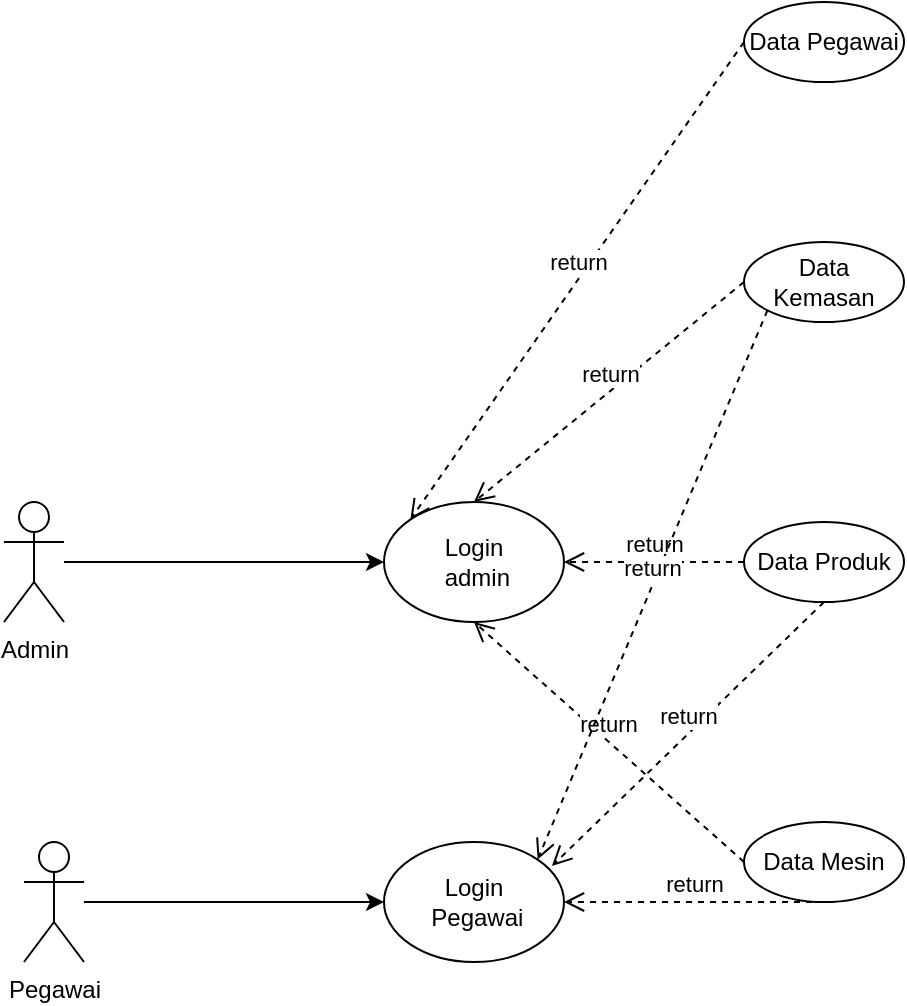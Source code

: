<mxfile version="24.4.4" type="github" pages="2">
  <diagram id="ZZhZsLMx4fixm7O-FX01" name="Use Case">
    <mxGraphModel dx="880" dy="426" grid="1" gridSize="10" guides="1" tooltips="1" connect="1" arrows="1" fold="1" page="1" pageScale="1" pageWidth="827" pageHeight="1169" math="0" shadow="0">
      <root>
        <mxCell id="0" />
        <mxCell id="1" parent="0" />
        <mxCell id="jrF-69iuw89U0HwYCnOZ-4" style="edgeStyle=orthogonalEdgeStyle;rounded=0;orthogonalLoop=1;jettySize=auto;html=1;" edge="1" parent="1" source="jrF-69iuw89U0HwYCnOZ-1" target="jrF-69iuw89U0HwYCnOZ-2">
          <mxGeometry relative="1" as="geometry" />
        </mxCell>
        <mxCell id="jrF-69iuw89U0HwYCnOZ-1" value="Admin" style="shape=umlActor;verticalLabelPosition=bottom;verticalAlign=top;html=1;outlineConnect=0;" vertex="1" parent="1">
          <mxGeometry x="70" y="270" width="30" height="60" as="geometry" />
        </mxCell>
        <mxCell id="jrF-69iuw89U0HwYCnOZ-2" value="Login&lt;br&gt;&lt;div&gt;&lt;span style=&quot;background-color: initial;&quot;&gt;&amp;nbsp;admin&lt;/span&gt;&lt;/div&gt;" style="ellipse;whiteSpace=wrap;html=1;" vertex="1" parent="1">
          <mxGeometry x="260" y="270" width="90" height="60" as="geometry" />
        </mxCell>
        <mxCell id="jrF-69iuw89U0HwYCnOZ-7" value="Data Kemasan" style="ellipse;whiteSpace=wrap;html=1;" vertex="1" parent="1">
          <mxGeometry x="440" y="140" width="80" height="40" as="geometry" />
        </mxCell>
        <mxCell id="jrF-69iuw89U0HwYCnOZ-9" value="Data Produk" style="ellipse;whiteSpace=wrap;html=1;" vertex="1" parent="1">
          <mxGeometry x="440" y="280" width="80" height="40" as="geometry" />
        </mxCell>
        <mxCell id="jrF-69iuw89U0HwYCnOZ-10" value="Data Mesin" style="ellipse;whiteSpace=wrap;html=1;" vertex="1" parent="1">
          <mxGeometry x="440" y="430" width="80" height="40" as="geometry" />
        </mxCell>
        <mxCell id="jrF-69iuw89U0HwYCnOZ-14" value="return" style="html=1;verticalAlign=bottom;endArrow=open;dashed=1;endSize=8;curved=0;rounded=0;entryX=0.5;entryY=0;entryDx=0;entryDy=0;exitX=0;exitY=0.5;exitDx=0;exitDy=0;" edge="1" parent="1" source="jrF-69iuw89U0HwYCnOZ-7" target="jrF-69iuw89U0HwYCnOZ-2">
          <mxGeometry relative="1" as="geometry">
            <mxPoint x="430" y="219.5" as="sourcePoint" />
            <mxPoint x="350" y="219.5" as="targetPoint" />
          </mxGeometry>
        </mxCell>
        <mxCell id="jrF-69iuw89U0HwYCnOZ-16" value="return" style="html=1;verticalAlign=bottom;endArrow=open;dashed=1;endSize=8;curved=0;rounded=0;entryX=1;entryY=0.5;entryDx=0;entryDy=0;" edge="1" parent="1" source="jrF-69iuw89U0HwYCnOZ-9" target="jrF-69iuw89U0HwYCnOZ-2">
          <mxGeometry relative="1" as="geometry">
            <mxPoint x="430" y="310" as="sourcePoint" />
            <mxPoint x="280" y="380.5" as="targetPoint" />
          </mxGeometry>
        </mxCell>
        <mxCell id="jrF-69iuw89U0HwYCnOZ-19" value="return" style="html=1;verticalAlign=bottom;endArrow=open;dashed=1;endSize=8;curved=0;rounded=0;exitX=0;exitY=0.5;exitDx=0;exitDy=0;entryX=0.5;entryY=1;entryDx=0;entryDy=0;" edge="1" parent="1" source="jrF-69iuw89U0HwYCnOZ-10" target="jrF-69iuw89U0HwYCnOZ-2">
          <mxGeometry relative="1" as="geometry">
            <mxPoint x="414" y="480" as="sourcePoint" />
            <mxPoint x="290" y="370" as="targetPoint" />
          </mxGeometry>
        </mxCell>
        <mxCell id="jrF-69iuw89U0HwYCnOZ-25" style="edgeStyle=orthogonalEdgeStyle;rounded=0;orthogonalLoop=1;jettySize=auto;html=1;entryX=0;entryY=0.5;entryDx=0;entryDy=0;" edge="1" parent="1" source="jrF-69iuw89U0HwYCnOZ-20" target="jrF-69iuw89U0HwYCnOZ-24">
          <mxGeometry relative="1" as="geometry" />
        </mxCell>
        <mxCell id="jrF-69iuw89U0HwYCnOZ-20" value="Pegawai" style="shape=umlActor;verticalLabelPosition=bottom;verticalAlign=top;html=1;outlineConnect=0;" vertex="1" parent="1">
          <mxGeometry x="80" y="440" width="30" height="60" as="geometry" />
        </mxCell>
        <mxCell id="jrF-69iuw89U0HwYCnOZ-22" value="Data Pegawai" style="ellipse;whiteSpace=wrap;html=1;" vertex="1" parent="1">
          <mxGeometry x="440" y="20" width="80" height="40" as="geometry" />
        </mxCell>
        <mxCell id="jrF-69iuw89U0HwYCnOZ-24" value="Login&lt;br&gt;&lt;div&gt;&lt;span style=&quot;background-color: initial;&quot;&gt;&amp;nbsp;Pegawai&lt;/span&gt;&lt;/div&gt;" style="ellipse;whiteSpace=wrap;html=1;" vertex="1" parent="1">
          <mxGeometry x="260" y="440" width="90" height="60" as="geometry" />
        </mxCell>
        <mxCell id="jrF-69iuw89U0HwYCnOZ-26" value="return" style="html=1;verticalAlign=bottom;endArrow=open;dashed=1;endSize=8;curved=0;rounded=0;exitX=0;exitY=0.5;exitDx=0;exitDy=0;entryX=0;entryY=0;entryDx=0;entryDy=0;" edge="1" parent="1" source="jrF-69iuw89U0HwYCnOZ-22" target="jrF-69iuw89U0HwYCnOZ-2">
          <mxGeometry relative="1" as="geometry">
            <mxPoint x="360" y="240" as="sourcePoint" />
            <mxPoint x="280" y="240" as="targetPoint" />
          </mxGeometry>
        </mxCell>
        <mxCell id="jrF-69iuw89U0HwYCnOZ-27" value="return" style="html=1;verticalAlign=bottom;endArrow=open;dashed=1;endSize=8;curved=0;rounded=0;entryX=1;entryY=0.5;entryDx=0;entryDy=0;exitX=0.5;exitY=1;exitDx=0;exitDy=0;" edge="1" parent="1" source="jrF-69iuw89U0HwYCnOZ-10" target="jrF-69iuw89U0HwYCnOZ-24">
          <mxGeometry relative="1" as="geometry">
            <mxPoint x="360" y="340" as="sourcePoint" />
            <mxPoint x="280" y="340" as="targetPoint" />
          </mxGeometry>
        </mxCell>
        <mxCell id="jrF-69iuw89U0HwYCnOZ-28" value="return" style="html=1;verticalAlign=bottom;endArrow=open;dashed=1;endSize=8;curved=0;rounded=0;exitX=0.5;exitY=1;exitDx=0;exitDy=0;entryX=0.933;entryY=0.2;entryDx=0;entryDy=0;entryPerimeter=0;" edge="1" parent="1" source="jrF-69iuw89U0HwYCnOZ-9" target="jrF-69iuw89U0HwYCnOZ-24">
          <mxGeometry relative="1" as="geometry">
            <mxPoint x="360" y="340" as="sourcePoint" />
            <mxPoint x="280" y="340" as="targetPoint" />
          </mxGeometry>
        </mxCell>
        <mxCell id="jrF-69iuw89U0HwYCnOZ-29" value="return" style="html=1;verticalAlign=bottom;endArrow=open;dashed=1;endSize=8;curved=0;rounded=0;exitX=0;exitY=1;exitDx=0;exitDy=0;entryX=1;entryY=0;entryDx=0;entryDy=0;" edge="1" parent="1" source="jrF-69iuw89U0HwYCnOZ-7" target="jrF-69iuw89U0HwYCnOZ-24">
          <mxGeometry relative="1" as="geometry">
            <mxPoint x="360" y="340" as="sourcePoint" />
            <mxPoint x="280" y="340" as="targetPoint" />
          </mxGeometry>
        </mxCell>
      </root>
    </mxGraphModel>
  </diagram>
  <diagram name="Page-1" id="2YBvvXClWsGukQMizWep">
    <mxGraphModel dx="880" dy="426" grid="1" gridSize="10" guides="1" tooltips="1" connect="1" arrows="1" fold="1" page="1" pageScale="1" pageWidth="850" pageHeight="1100" math="0" shadow="0">
      <root>
        <mxCell id="0" />
        <mxCell id="1" parent="0" />
        <mxCell id="aM9ryv3xv72pqoxQDRHE-1" value=":Object" style="shape=umlLifeline;perimeter=lifelinePerimeter;whiteSpace=wrap;html=1;container=0;dropTarget=0;collapsible=0;recursiveResize=0;outlineConnect=0;portConstraint=eastwest;newEdgeStyle={&quot;edgeStyle&quot;:&quot;elbowEdgeStyle&quot;,&quot;elbow&quot;:&quot;vertical&quot;,&quot;curved&quot;:0,&quot;rounded&quot;:0};" parent="1" vertex="1">
          <mxGeometry x="260" y="50" width="100" height="300" as="geometry" />
        </mxCell>
        <mxCell id="aM9ryv3xv72pqoxQDRHE-2" value="" style="html=1;points=[];perimeter=orthogonalPerimeter;outlineConnect=0;targetShapes=umlLifeline;portConstraint=eastwest;newEdgeStyle={&quot;edgeStyle&quot;:&quot;elbowEdgeStyle&quot;,&quot;elbow&quot;:&quot;vertical&quot;,&quot;curved&quot;:0,&quot;rounded&quot;:0};" parent="aM9ryv3xv72pqoxQDRHE-1" vertex="1">
          <mxGeometry x="45" y="70" width="10" height="190" as="geometry" />
        </mxCell>
        <mxCell id="aM9ryv3xv72pqoxQDRHE-3" value="dispatch" style="html=1;verticalAlign=bottom;startArrow=oval;endArrow=block;startSize=8;edgeStyle=elbowEdgeStyle;elbow=vertical;curved=0;rounded=0;" parent="aM9ryv3xv72pqoxQDRHE-1" target="aM9ryv3xv72pqoxQDRHE-2" edge="1">
          <mxGeometry relative="1" as="geometry">
            <mxPoint x="-15" y="70" as="sourcePoint" />
          </mxGeometry>
        </mxCell>
        <mxCell id="aM9ryv3xv72pqoxQDRHE-4" value="" style="html=1;points=[];perimeter=orthogonalPerimeter;outlineConnect=0;targetShapes=umlLifeline;portConstraint=eastwest;newEdgeStyle={&quot;edgeStyle&quot;:&quot;elbowEdgeStyle&quot;,&quot;elbow&quot;:&quot;vertical&quot;,&quot;curved&quot;:0,&quot;rounded&quot;:0};" parent="aM9ryv3xv72pqoxQDRHE-1" vertex="1">
          <mxGeometry x="50" y="120" width="10" height="80" as="geometry" />
        </mxCell>
        <mxCell id="aM9ryv3xv72pqoxQDRHE-5" value=":Object" style="shape=umlLifeline;perimeter=lifelinePerimeter;whiteSpace=wrap;html=1;container=0;dropTarget=0;collapsible=0;recursiveResize=0;outlineConnect=0;portConstraint=eastwest;newEdgeStyle={&quot;edgeStyle&quot;:&quot;elbowEdgeStyle&quot;,&quot;elbow&quot;:&quot;vertical&quot;,&quot;curved&quot;:0,&quot;rounded&quot;:0};" parent="1" vertex="1">
          <mxGeometry x="440" y="50" width="100" height="300" as="geometry" />
        </mxCell>
        <mxCell id="aM9ryv3xv72pqoxQDRHE-6" value="" style="html=1;points=[];perimeter=orthogonalPerimeter;outlineConnect=0;targetShapes=umlLifeline;portConstraint=eastwest;newEdgeStyle={&quot;edgeStyle&quot;:&quot;elbowEdgeStyle&quot;,&quot;elbow&quot;:&quot;vertical&quot;,&quot;curved&quot;:0,&quot;rounded&quot;:0};" parent="aM9ryv3xv72pqoxQDRHE-5" vertex="1">
          <mxGeometry x="45" y="80" width="10" height="170" as="geometry" />
        </mxCell>
        <mxCell id="aM9ryv3xv72pqoxQDRHE-7" value="dispatch" style="html=1;verticalAlign=bottom;endArrow=block;edgeStyle=elbowEdgeStyle;elbow=vertical;curved=0;rounded=0;" parent="1" source="aM9ryv3xv72pqoxQDRHE-2" target="aM9ryv3xv72pqoxQDRHE-6" edge="1">
          <mxGeometry relative="1" as="geometry">
            <mxPoint x="415" y="140" as="sourcePoint" />
            <Array as="points">
              <mxPoint x="400" y="130" />
            </Array>
          </mxGeometry>
        </mxCell>
        <mxCell id="aM9ryv3xv72pqoxQDRHE-8" value="return" style="html=1;verticalAlign=bottom;endArrow=open;dashed=1;endSize=8;edgeStyle=elbowEdgeStyle;elbow=vertical;curved=0;rounded=0;" parent="1" source="aM9ryv3xv72pqoxQDRHE-6" target="aM9ryv3xv72pqoxQDRHE-2" edge="1">
          <mxGeometry relative="1" as="geometry">
            <mxPoint x="415" y="215" as="targetPoint" />
            <Array as="points">
              <mxPoint x="410" y="290" />
            </Array>
          </mxGeometry>
        </mxCell>
        <mxCell id="aM9ryv3xv72pqoxQDRHE-9" value="callback" style="html=1;verticalAlign=bottom;endArrow=block;edgeStyle=elbowEdgeStyle;elbow=vertical;curved=0;rounded=0;" parent="1" source="aM9ryv3xv72pqoxQDRHE-6" target="aM9ryv3xv72pqoxQDRHE-4" edge="1">
          <mxGeometry relative="1" as="geometry">
            <mxPoint x="395" y="170" as="sourcePoint" />
            <Array as="points">
              <mxPoint x="410" y="170" />
            </Array>
          </mxGeometry>
        </mxCell>
        <mxCell id="aM9ryv3xv72pqoxQDRHE-10" value="return" style="html=1;verticalAlign=bottom;endArrow=open;dashed=1;endSize=8;edgeStyle=elbowEdgeStyle;elbow=vertical;curved=0;rounded=0;" parent="1" source="aM9ryv3xv72pqoxQDRHE-4" target="aM9ryv3xv72pqoxQDRHE-6" edge="1">
          <mxGeometry relative="1" as="geometry">
            <mxPoint x="395" y="245" as="targetPoint" />
            <Array as="points">
              <mxPoint x="400" y="240" />
            </Array>
          </mxGeometry>
        </mxCell>
      </root>
    </mxGraphModel>
  </diagram>
</mxfile>
